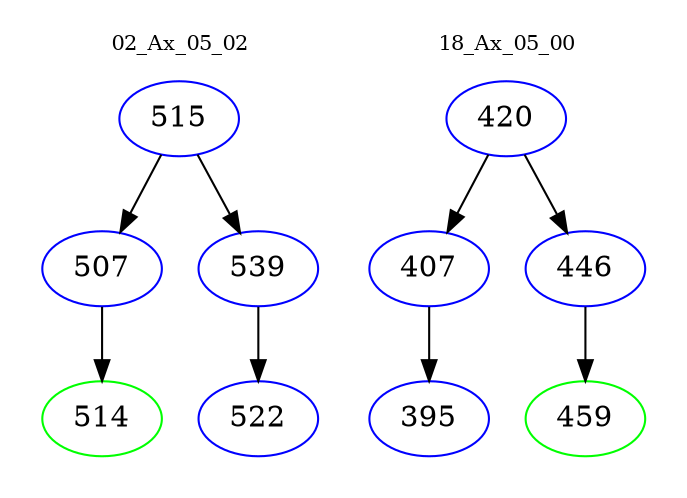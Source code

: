 digraph{
subgraph cluster_0 {
color = white
label = "02_Ax_05_02";
fontsize=10;
T0_515 [label="515", color="blue"]
T0_515 -> T0_507 [color="black"]
T0_507 [label="507", color="blue"]
T0_507 -> T0_514 [color="black"]
T0_514 [label="514", color="green"]
T0_515 -> T0_539 [color="black"]
T0_539 [label="539", color="blue"]
T0_539 -> T0_522 [color="black"]
T0_522 [label="522", color="blue"]
}
subgraph cluster_1 {
color = white
label = "18_Ax_05_00";
fontsize=10;
T1_420 [label="420", color="blue"]
T1_420 -> T1_407 [color="black"]
T1_407 [label="407", color="blue"]
T1_407 -> T1_395 [color="black"]
T1_395 [label="395", color="blue"]
T1_420 -> T1_446 [color="black"]
T1_446 [label="446", color="blue"]
T1_446 -> T1_459 [color="black"]
T1_459 [label="459", color="green"]
}
}
